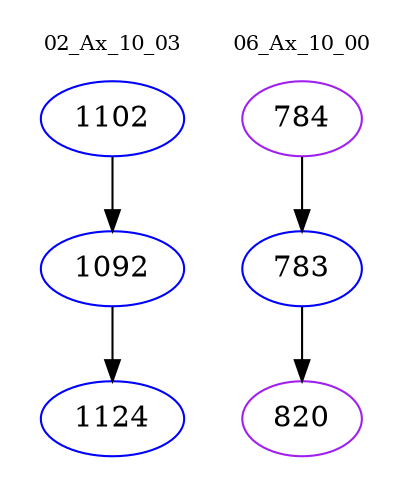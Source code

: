 digraph{
subgraph cluster_0 {
color = white
label = "02_Ax_10_03";
fontsize=10;
T0_1102 [label="1102", color="blue"]
T0_1102 -> T0_1092 [color="black"]
T0_1092 [label="1092", color="blue"]
T0_1092 -> T0_1124 [color="black"]
T0_1124 [label="1124", color="blue"]
}
subgraph cluster_1 {
color = white
label = "06_Ax_10_00";
fontsize=10;
T1_784 [label="784", color="purple"]
T1_784 -> T1_783 [color="black"]
T1_783 [label="783", color="blue"]
T1_783 -> T1_820 [color="black"]
T1_820 [label="820", color="purple"]
}
}
